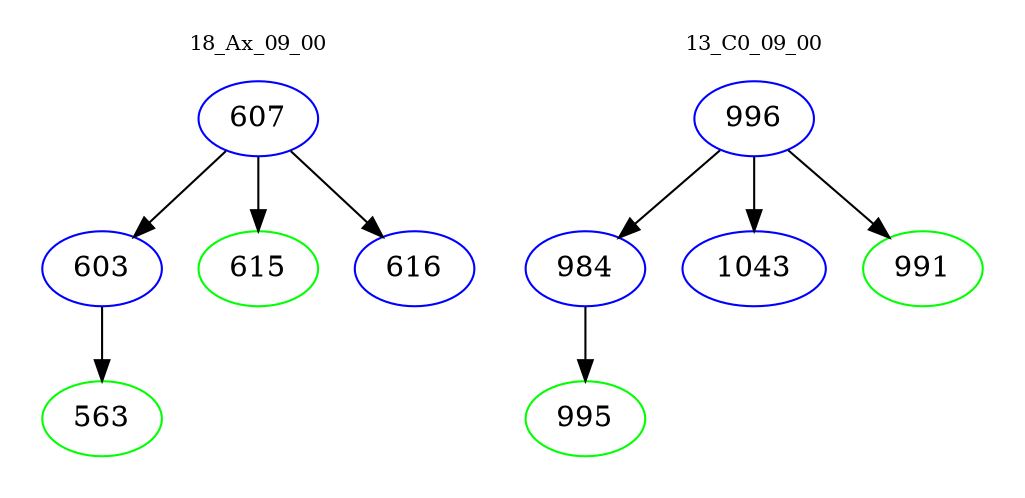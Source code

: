 digraph{
subgraph cluster_0 {
color = white
label = "18_Ax_09_00";
fontsize=10;
T0_607 [label="607", color="blue"]
T0_607 -> T0_603 [color="black"]
T0_603 [label="603", color="blue"]
T0_603 -> T0_563 [color="black"]
T0_563 [label="563", color="green"]
T0_607 -> T0_615 [color="black"]
T0_615 [label="615", color="green"]
T0_607 -> T0_616 [color="black"]
T0_616 [label="616", color="blue"]
}
subgraph cluster_1 {
color = white
label = "13_C0_09_00";
fontsize=10;
T1_996 [label="996", color="blue"]
T1_996 -> T1_984 [color="black"]
T1_984 [label="984", color="blue"]
T1_984 -> T1_995 [color="black"]
T1_995 [label="995", color="green"]
T1_996 -> T1_1043 [color="black"]
T1_1043 [label="1043", color="blue"]
T1_996 -> T1_991 [color="black"]
T1_991 [label="991", color="green"]
}
}
